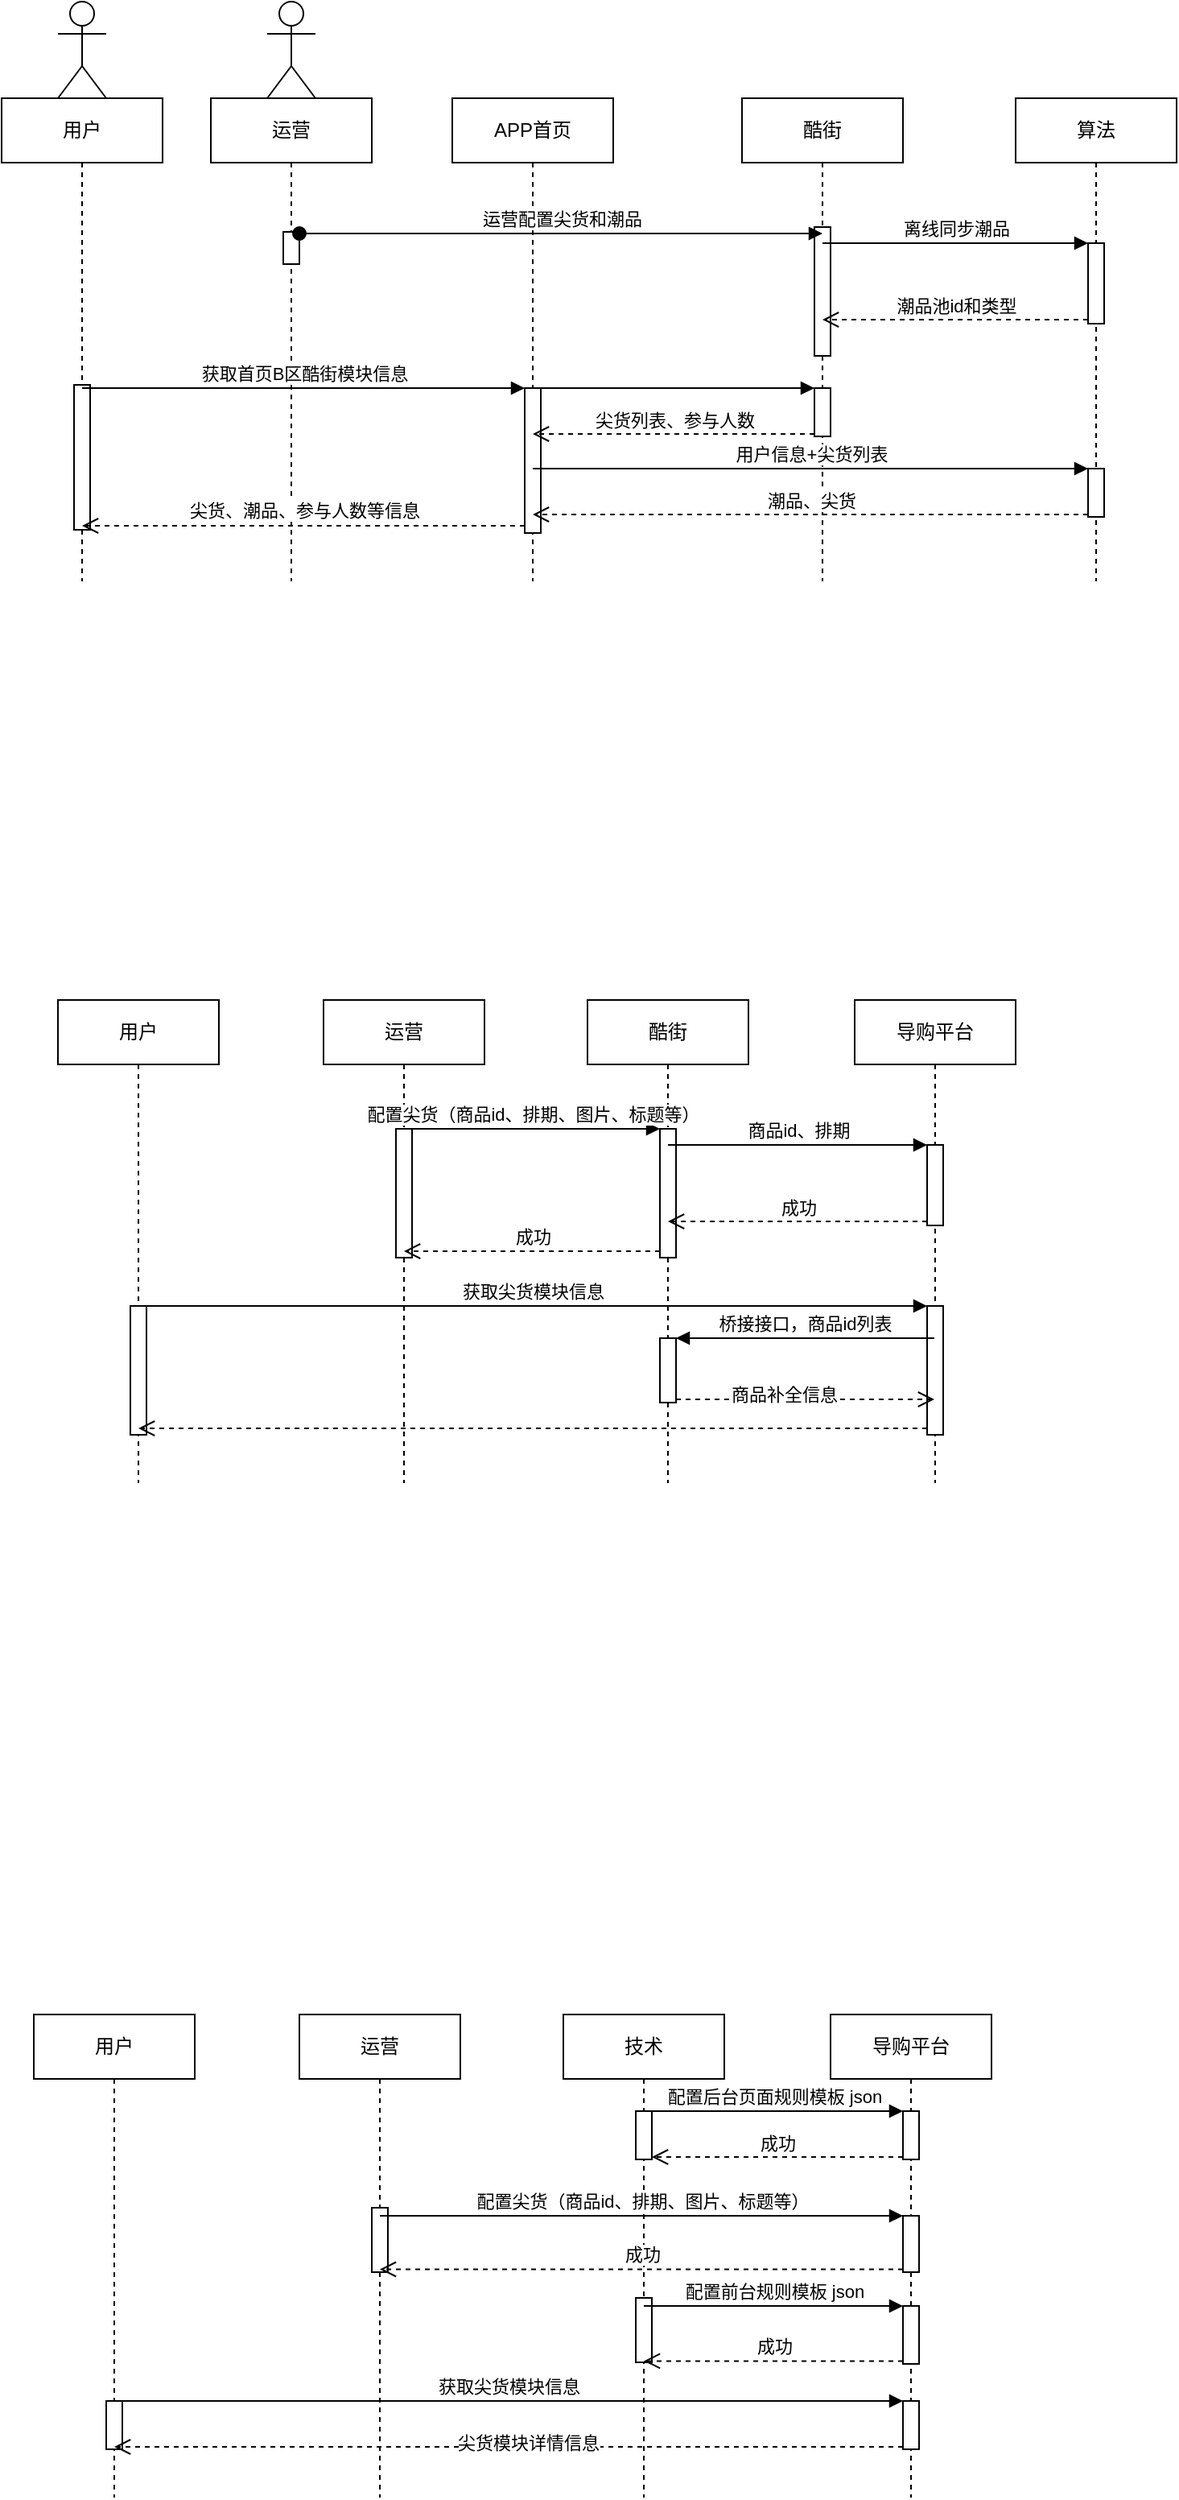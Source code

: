 <mxfile version="13.8.0" type="github">
  <diagram id="QOVXYuoIoY_WVLYoceCY" name="Page-1">
    <mxGraphModel dx="1186" dy="656" grid="1" gridSize="10" guides="1" tooltips="1" connect="1" arrows="1" fold="1" page="1" pageScale="1" pageWidth="827" pageHeight="1169" math="0" shadow="0">
      <root>
        <mxCell id="0" />
        <mxCell id="1" parent="0" />
        <mxCell id="zq_K0WyqGnizfT7ULBtf-1" value="用户" style="shape=umlLifeline;perimeter=lifelinePerimeter;whiteSpace=wrap;html=1;container=1;collapsible=0;recursiveResize=0;outlineConnect=0;" vertex="1" parent="1">
          <mxGeometry x="50" y="120" width="100" height="300" as="geometry" />
        </mxCell>
        <mxCell id="zq_K0WyqGnizfT7ULBtf-21" value="" style="html=1;points=[];perimeter=orthogonalPerimeter;" vertex="1" parent="zq_K0WyqGnizfT7ULBtf-1">
          <mxGeometry x="45" y="178" width="10" height="90" as="geometry" />
        </mxCell>
        <mxCell id="zq_K0WyqGnizfT7ULBtf-2" value="" style="shape=umlActor;verticalLabelPosition=bottom;verticalAlign=top;html=1;" vertex="1" parent="1">
          <mxGeometry x="85" y="60" width="30" height="60" as="geometry" />
        </mxCell>
        <mxCell id="zq_K0WyqGnizfT7ULBtf-3" value="APP首页" style="shape=umlLifeline;perimeter=lifelinePerimeter;whiteSpace=wrap;html=1;container=1;collapsible=0;recursiveResize=0;outlineConnect=0;" vertex="1" parent="1">
          <mxGeometry x="330" y="120" width="100" height="300" as="geometry" />
        </mxCell>
        <mxCell id="zq_K0WyqGnizfT7ULBtf-24" value="" style="html=1;points=[];perimeter=orthogonalPerimeter;" vertex="1" parent="zq_K0WyqGnizfT7ULBtf-3">
          <mxGeometry x="45" y="180" width="10" height="90" as="geometry" />
        </mxCell>
        <mxCell id="zq_K0WyqGnizfT7ULBtf-4" value="酷街" style="shape=umlLifeline;perimeter=lifelinePerimeter;whiteSpace=wrap;html=1;container=1;collapsible=0;recursiveResize=0;outlineConnect=0;" vertex="1" parent="1">
          <mxGeometry x="510" y="120" width="100" height="300" as="geometry" />
        </mxCell>
        <mxCell id="zq_K0WyqGnizfT7ULBtf-16" value="" style="html=1;points=[];perimeter=orthogonalPerimeter;" vertex="1" parent="zq_K0WyqGnizfT7ULBtf-4">
          <mxGeometry x="45" y="80" width="10" height="80" as="geometry" />
        </mxCell>
        <mxCell id="zq_K0WyqGnizfT7ULBtf-30" value="" style="html=1;points=[];perimeter=orthogonalPerimeter;" vertex="1" parent="zq_K0WyqGnizfT7ULBtf-4">
          <mxGeometry x="45" y="180" width="10" height="30" as="geometry" />
        </mxCell>
        <mxCell id="zq_K0WyqGnizfT7ULBtf-5" value="算法" style="shape=umlLifeline;perimeter=lifelinePerimeter;whiteSpace=wrap;html=1;container=1;collapsible=0;recursiveResize=0;outlineConnect=0;" vertex="1" parent="1">
          <mxGeometry x="680" y="120" width="100" height="300" as="geometry" />
        </mxCell>
        <mxCell id="zq_K0WyqGnizfT7ULBtf-18" value="" style="html=1;points=[];perimeter=orthogonalPerimeter;" vertex="1" parent="zq_K0WyqGnizfT7ULBtf-5">
          <mxGeometry x="45" y="90" width="10" height="50" as="geometry" />
        </mxCell>
        <mxCell id="zq_K0WyqGnizfT7ULBtf-34" value="" style="html=1;points=[];perimeter=orthogonalPerimeter;" vertex="1" parent="zq_K0WyqGnizfT7ULBtf-5">
          <mxGeometry x="45" y="230" width="10" height="30" as="geometry" />
        </mxCell>
        <mxCell id="zq_K0WyqGnizfT7ULBtf-11" value="运营" style="shape=umlLifeline;perimeter=lifelinePerimeter;whiteSpace=wrap;html=1;container=1;collapsible=0;recursiveResize=0;outlineConnect=0;" vertex="1" parent="1">
          <mxGeometry x="180" y="120" width="100" height="300" as="geometry" />
        </mxCell>
        <mxCell id="zq_K0WyqGnizfT7ULBtf-13" value="" style="html=1;points=[];perimeter=orthogonalPerimeter;" vertex="1" parent="zq_K0WyqGnizfT7ULBtf-11">
          <mxGeometry x="45" y="83" width="10" height="20" as="geometry" />
        </mxCell>
        <mxCell id="zq_K0WyqGnizfT7ULBtf-12" value="" style="shape=umlActor;verticalLabelPosition=bottom;verticalAlign=top;html=1;" vertex="1" parent="1">
          <mxGeometry x="215" y="60" width="30" height="60" as="geometry" />
        </mxCell>
        <mxCell id="zq_K0WyqGnizfT7ULBtf-17" value="运营配置尖货和潮品" style="html=1;verticalAlign=bottom;startArrow=oval;endArrow=block;startSize=8;exitX=1;exitY=0.05;exitDx=0;exitDy=0;exitPerimeter=0;" edge="1" parent="1" source="zq_K0WyqGnizfT7ULBtf-13">
          <mxGeometry relative="1" as="geometry">
            <mxPoint x="390" y="270" as="sourcePoint" />
            <mxPoint x="560" y="204" as="targetPoint" />
          </mxGeometry>
        </mxCell>
        <mxCell id="zq_K0WyqGnizfT7ULBtf-19" value="离线同步潮品" style="html=1;verticalAlign=bottom;endArrow=block;entryX=0;entryY=0;" edge="1" target="zq_K0WyqGnizfT7ULBtf-18" parent="1" source="zq_K0WyqGnizfT7ULBtf-4">
          <mxGeometry relative="1" as="geometry">
            <mxPoint x="660" y="200" as="sourcePoint" />
          </mxGeometry>
        </mxCell>
        <mxCell id="zq_K0WyqGnizfT7ULBtf-20" value="潮品池id和类型" style="html=1;verticalAlign=bottom;endArrow=open;dashed=1;endSize=8;exitX=0;exitY=0.95;" edge="1" source="zq_K0WyqGnizfT7ULBtf-18" parent="1" target="zq_K0WyqGnizfT7ULBtf-4">
          <mxGeometry relative="1" as="geometry">
            <mxPoint x="660" y="276" as="targetPoint" />
          </mxGeometry>
        </mxCell>
        <mxCell id="zq_K0WyqGnizfT7ULBtf-25" value="获取首页B区酷街模块信息" style="html=1;verticalAlign=bottom;endArrow=block;entryX=0;entryY=0;" edge="1" target="zq_K0WyqGnizfT7ULBtf-24" parent="1" source="zq_K0WyqGnizfT7ULBtf-1">
          <mxGeometry relative="1" as="geometry">
            <mxPoint x="305" y="300" as="sourcePoint" />
          </mxGeometry>
        </mxCell>
        <mxCell id="zq_K0WyqGnizfT7ULBtf-26" value="尖货、潮品、参与人数等信息" style="html=1;verticalAlign=bottom;endArrow=open;dashed=1;endSize=8;exitX=0;exitY=0.95;" edge="1" source="zq_K0WyqGnizfT7ULBtf-24" parent="1" target="zq_K0WyqGnizfT7ULBtf-1">
          <mxGeometry relative="1" as="geometry">
            <mxPoint x="305" y="376" as="targetPoint" />
          </mxGeometry>
        </mxCell>
        <mxCell id="zq_K0WyqGnizfT7ULBtf-31" value="" style="html=1;verticalAlign=bottom;endArrow=block;entryX=0;entryY=0;" edge="1" target="zq_K0WyqGnizfT7ULBtf-30" parent="1" source="zq_K0WyqGnizfT7ULBtf-3">
          <mxGeometry relative="1" as="geometry">
            <mxPoint x="485" y="300" as="sourcePoint" />
          </mxGeometry>
        </mxCell>
        <mxCell id="zq_K0WyqGnizfT7ULBtf-32" value="尖货列表、参与人数" style="html=1;verticalAlign=bottom;endArrow=open;dashed=1;endSize=8;exitX=0;exitY=0.95;" edge="1" source="zq_K0WyqGnizfT7ULBtf-30" parent="1" target="zq_K0WyqGnizfT7ULBtf-3">
          <mxGeometry relative="1" as="geometry">
            <mxPoint x="485" y="376" as="targetPoint" />
          </mxGeometry>
        </mxCell>
        <mxCell id="zq_K0WyqGnizfT7ULBtf-36" value="潮品、尖货" style="html=1;verticalAlign=bottom;endArrow=open;dashed=1;endSize=8;exitX=0;exitY=0.95;" edge="1" source="zq_K0WyqGnizfT7ULBtf-34" parent="1" target="zq_K0WyqGnizfT7ULBtf-3">
          <mxGeometry relative="1" as="geometry">
            <mxPoint x="655" y="348" as="targetPoint" />
          </mxGeometry>
        </mxCell>
        <mxCell id="zq_K0WyqGnizfT7ULBtf-35" value="用户信息+尖货列表" style="html=1;verticalAlign=bottom;endArrow=block;entryX=0;entryY=0;" edge="1" target="zq_K0WyqGnizfT7ULBtf-34" parent="1" source="zq_K0WyqGnizfT7ULBtf-3">
          <mxGeometry relative="1" as="geometry">
            <mxPoint x="655" y="310" as="sourcePoint" />
          </mxGeometry>
        </mxCell>
        <mxCell id="zq_K0WyqGnizfT7ULBtf-37" value="用户" style="shape=umlLifeline;perimeter=lifelinePerimeter;whiteSpace=wrap;html=1;container=1;collapsible=0;recursiveResize=0;outlineConnect=0;" vertex="1" parent="1">
          <mxGeometry x="85" y="680" width="100" height="300" as="geometry" />
        </mxCell>
        <mxCell id="zq_K0WyqGnizfT7ULBtf-50" value="" style="html=1;points=[];perimeter=orthogonalPerimeter;" vertex="1" parent="zq_K0WyqGnizfT7ULBtf-37">
          <mxGeometry x="45" y="190" width="10" height="80" as="geometry" />
        </mxCell>
        <mxCell id="zq_K0WyqGnizfT7ULBtf-38" value="运营" style="shape=umlLifeline;perimeter=lifelinePerimeter;whiteSpace=wrap;html=1;container=1;collapsible=0;recursiveResize=0;outlineConnect=0;" vertex="1" parent="1">
          <mxGeometry x="250" y="680" width="100" height="300" as="geometry" />
        </mxCell>
        <mxCell id="zq_K0WyqGnizfT7ULBtf-41" value="" style="html=1;points=[];perimeter=orthogonalPerimeter;" vertex="1" parent="zq_K0WyqGnizfT7ULBtf-38">
          <mxGeometry x="45" y="80" width="10" height="80" as="geometry" />
        </mxCell>
        <mxCell id="zq_K0WyqGnizfT7ULBtf-39" value="酷街" style="shape=umlLifeline;perimeter=lifelinePerimeter;whiteSpace=wrap;html=1;container=1;collapsible=0;recursiveResize=0;outlineConnect=0;" vertex="1" parent="1">
          <mxGeometry x="414" y="680" width="100" height="300" as="geometry" />
        </mxCell>
        <mxCell id="zq_K0WyqGnizfT7ULBtf-42" value="" style="html=1;points=[];perimeter=orthogonalPerimeter;" vertex="1" parent="zq_K0WyqGnizfT7ULBtf-39">
          <mxGeometry x="45" y="80" width="10" height="80" as="geometry" />
        </mxCell>
        <mxCell id="zq_K0WyqGnizfT7ULBtf-54" value="" style="html=1;points=[];perimeter=orthogonalPerimeter;" vertex="1" parent="zq_K0WyqGnizfT7ULBtf-39">
          <mxGeometry x="45" y="210" width="10" height="40" as="geometry" />
        </mxCell>
        <mxCell id="zq_K0WyqGnizfT7ULBtf-40" value="导购平台" style="shape=umlLifeline;perimeter=lifelinePerimeter;whiteSpace=wrap;html=1;container=1;collapsible=0;recursiveResize=0;outlineConnect=0;" vertex="1" parent="1">
          <mxGeometry x="580" y="680" width="100" height="300" as="geometry" />
        </mxCell>
        <mxCell id="zq_K0WyqGnizfT7ULBtf-47" value="" style="html=1;points=[];perimeter=orthogonalPerimeter;" vertex="1" parent="zq_K0WyqGnizfT7ULBtf-40">
          <mxGeometry x="45" y="90" width="10" height="50" as="geometry" />
        </mxCell>
        <mxCell id="zq_K0WyqGnizfT7ULBtf-51" value="" style="html=1;points=[];perimeter=orthogonalPerimeter;" vertex="1" parent="zq_K0WyqGnizfT7ULBtf-40">
          <mxGeometry x="45" y="190" width="10" height="80" as="geometry" />
        </mxCell>
        <mxCell id="zq_K0WyqGnizfT7ULBtf-43" value="配置尖货（商品id、排期、图片、标题等）" style="html=1;verticalAlign=bottom;endArrow=block;entryX=0;entryY=0;" edge="1" target="zq_K0WyqGnizfT7ULBtf-42" parent="1" source="zq_K0WyqGnizfT7ULBtf-38">
          <mxGeometry relative="1" as="geometry">
            <mxPoint x="389" y="760" as="sourcePoint" />
          </mxGeometry>
        </mxCell>
        <mxCell id="zq_K0WyqGnizfT7ULBtf-44" value="成功" style="html=1;verticalAlign=bottom;endArrow=open;dashed=1;endSize=8;exitX=0;exitY=0.95;" edge="1" source="zq_K0WyqGnizfT7ULBtf-42" parent="1" target="zq_K0WyqGnizfT7ULBtf-38">
          <mxGeometry relative="1" as="geometry">
            <mxPoint x="389" y="836" as="targetPoint" />
          </mxGeometry>
        </mxCell>
        <mxCell id="zq_K0WyqGnizfT7ULBtf-49" value="成功" style="html=1;verticalAlign=bottom;endArrow=open;dashed=1;endSize=8;exitX=0;exitY=0.95;" edge="1" source="zq_K0WyqGnizfT7ULBtf-47" parent="1" target="zq_K0WyqGnizfT7ULBtf-39">
          <mxGeometry relative="1" as="geometry">
            <mxPoint x="555" y="846" as="targetPoint" />
          </mxGeometry>
        </mxCell>
        <mxCell id="zq_K0WyqGnizfT7ULBtf-48" value="商品id、排期" style="html=1;verticalAlign=bottom;endArrow=block;entryX=0;entryY=0;" edge="1" target="zq_K0WyqGnizfT7ULBtf-47" parent="1" source="zq_K0WyqGnizfT7ULBtf-39">
          <mxGeometry relative="1" as="geometry">
            <mxPoint x="555" y="770" as="sourcePoint" />
          </mxGeometry>
        </mxCell>
        <mxCell id="zq_K0WyqGnizfT7ULBtf-56" value="" style="html=1;verticalAlign=bottom;endArrow=open;dashed=1;endSize=8;exitX=1;exitY=0.95;" edge="1" source="zq_K0WyqGnizfT7ULBtf-54" parent="1" target="zq_K0WyqGnizfT7ULBtf-40">
          <mxGeometry relative="1" as="geometry">
            <mxPoint x="529" y="937" as="targetPoint" />
          </mxGeometry>
        </mxCell>
        <mxCell id="zq_K0WyqGnizfT7ULBtf-57" value="商品补全信息" style="edgeLabel;html=1;align=center;verticalAlign=middle;resizable=0;points=[];" vertex="1" connectable="0" parent="zq_K0WyqGnizfT7ULBtf-56">
          <mxGeometry x="-0.165" y="3" relative="1" as="geometry">
            <mxPoint as="offset" />
          </mxGeometry>
        </mxCell>
        <mxCell id="zq_K0WyqGnizfT7ULBtf-55" value="桥接接口，商品id列表" style="html=1;verticalAlign=bottom;endArrow=block;entryX=1;entryY=0;" edge="1" target="zq_K0WyqGnizfT7ULBtf-54" parent="1" source="zq_K0WyqGnizfT7ULBtf-40">
          <mxGeometry relative="1" as="geometry">
            <mxPoint x="529" y="880" as="sourcePoint" />
          </mxGeometry>
        </mxCell>
        <mxCell id="zq_K0WyqGnizfT7ULBtf-52" value="获取尖货模块信息" style="html=1;verticalAlign=bottom;endArrow=block;entryX=0;entryY=0;" edge="1" target="zq_K0WyqGnizfT7ULBtf-51" parent="1" source="zq_K0WyqGnizfT7ULBtf-37">
          <mxGeometry relative="1" as="geometry">
            <mxPoint x="555" y="870" as="sourcePoint" />
          </mxGeometry>
        </mxCell>
        <mxCell id="zq_K0WyqGnizfT7ULBtf-53" value="" style="html=1;verticalAlign=bottom;endArrow=open;dashed=1;endSize=8;exitX=0;exitY=0.95;" edge="1" source="zq_K0WyqGnizfT7ULBtf-51" parent="1" target="zq_K0WyqGnizfT7ULBtf-37">
          <mxGeometry relative="1" as="geometry">
            <mxPoint x="555" y="946" as="targetPoint" />
          </mxGeometry>
        </mxCell>
        <mxCell id="zq_K0WyqGnizfT7ULBtf-58" value="用户" style="shape=umlLifeline;perimeter=lifelinePerimeter;whiteSpace=wrap;html=1;container=1;collapsible=0;recursiveResize=0;outlineConnect=0;" vertex="1" parent="1">
          <mxGeometry x="70" y="1310" width="100" height="300" as="geometry" />
        </mxCell>
        <mxCell id="zq_K0WyqGnizfT7ULBtf-59" value="" style="html=1;points=[];perimeter=orthogonalPerimeter;" vertex="1" parent="zq_K0WyqGnizfT7ULBtf-58">
          <mxGeometry x="45" y="240" width="10" height="30" as="geometry" />
        </mxCell>
        <mxCell id="zq_K0WyqGnizfT7ULBtf-60" value="运营" style="shape=umlLifeline;perimeter=lifelinePerimeter;whiteSpace=wrap;html=1;container=1;collapsible=0;recursiveResize=0;outlineConnect=0;" vertex="1" parent="1">
          <mxGeometry x="235" y="1310" width="100" height="300" as="geometry" />
        </mxCell>
        <mxCell id="zq_K0WyqGnizfT7ULBtf-61" value="" style="html=1;points=[];perimeter=orthogonalPerimeter;" vertex="1" parent="zq_K0WyqGnizfT7ULBtf-60">
          <mxGeometry x="45" y="120" width="10" height="40" as="geometry" />
        </mxCell>
        <mxCell id="zq_K0WyqGnizfT7ULBtf-62" value="技术" style="shape=umlLifeline;perimeter=lifelinePerimeter;whiteSpace=wrap;html=1;container=1;collapsible=0;recursiveResize=0;outlineConnect=0;" vertex="1" parent="1">
          <mxGeometry x="399" y="1310" width="100" height="300" as="geometry" />
        </mxCell>
        <mxCell id="zq_K0WyqGnizfT7ULBtf-63" value="" style="html=1;points=[];perimeter=orthogonalPerimeter;" vertex="1" parent="zq_K0WyqGnizfT7ULBtf-62">
          <mxGeometry x="45" y="60" width="10" height="30" as="geometry" />
        </mxCell>
        <mxCell id="zq_K0WyqGnizfT7ULBtf-83" value="" style="html=1;points=[];perimeter=orthogonalPerimeter;" vertex="1" parent="zq_K0WyqGnizfT7ULBtf-62">
          <mxGeometry x="45" y="176" width="10" height="40" as="geometry" />
        </mxCell>
        <mxCell id="zq_K0WyqGnizfT7ULBtf-65" value="导购平台" style="shape=umlLifeline;perimeter=lifelinePerimeter;whiteSpace=wrap;html=1;container=1;collapsible=0;recursiveResize=0;outlineConnect=0;" vertex="1" parent="1">
          <mxGeometry x="565" y="1310" width="100" height="300" as="geometry" />
        </mxCell>
        <mxCell id="zq_K0WyqGnizfT7ULBtf-66" value="" style="html=1;points=[];perimeter=orthogonalPerimeter;" vertex="1" parent="zq_K0WyqGnizfT7ULBtf-65">
          <mxGeometry x="45" y="125" width="10" height="35" as="geometry" />
        </mxCell>
        <mxCell id="zq_K0WyqGnizfT7ULBtf-67" value="" style="html=1;points=[];perimeter=orthogonalPerimeter;" vertex="1" parent="zq_K0WyqGnizfT7ULBtf-65">
          <mxGeometry x="45" y="240" width="10" height="30" as="geometry" />
        </mxCell>
        <mxCell id="zq_K0WyqGnizfT7ULBtf-77" value="" style="html=1;points=[];perimeter=orthogonalPerimeter;" vertex="1" parent="zq_K0WyqGnizfT7ULBtf-65">
          <mxGeometry x="45" y="60" width="10" height="30" as="geometry" />
        </mxCell>
        <mxCell id="zq_K0WyqGnizfT7ULBtf-80" value="" style="html=1;points=[];perimeter=orthogonalPerimeter;" vertex="1" parent="zq_K0WyqGnizfT7ULBtf-65">
          <mxGeometry x="45" y="181" width="10" height="36" as="geometry" />
        </mxCell>
        <mxCell id="zq_K0WyqGnizfT7ULBtf-70" value="成功" style="html=1;verticalAlign=bottom;endArrow=open;dashed=1;endSize=8;exitX=0;exitY=0.95;" edge="1" parent="1" source="zq_K0WyqGnizfT7ULBtf-66" target="zq_K0WyqGnizfT7ULBtf-60">
          <mxGeometry relative="1" as="geometry">
            <mxPoint x="540" y="1476" as="targetPoint" />
          </mxGeometry>
        </mxCell>
        <mxCell id="zq_K0WyqGnizfT7ULBtf-71" value="配置尖货（商品id、排期、图片、标题等）" style="html=1;verticalAlign=bottom;endArrow=block;entryX=0;entryY=0;" edge="1" parent="1" source="zq_K0WyqGnizfT7ULBtf-60" target="zq_K0WyqGnizfT7ULBtf-66">
          <mxGeometry relative="1" as="geometry">
            <mxPoint x="540" y="1400" as="sourcePoint" />
          </mxGeometry>
        </mxCell>
        <mxCell id="zq_K0WyqGnizfT7ULBtf-75" value="获取尖货模块信息" style="html=1;verticalAlign=bottom;endArrow=block;entryX=0;entryY=0;" edge="1" parent="1" source="zq_K0WyqGnizfT7ULBtf-58" target="zq_K0WyqGnizfT7ULBtf-67">
          <mxGeometry relative="1" as="geometry">
            <mxPoint x="540" y="1500" as="sourcePoint" />
          </mxGeometry>
        </mxCell>
        <mxCell id="zq_K0WyqGnizfT7ULBtf-76" value="" style="html=1;verticalAlign=bottom;endArrow=open;dashed=1;endSize=8;exitX=0;exitY=0.95;" edge="1" parent="1" source="zq_K0WyqGnizfT7ULBtf-67" target="zq_K0WyqGnizfT7ULBtf-58">
          <mxGeometry relative="1" as="geometry">
            <mxPoint x="540" y="1576" as="targetPoint" />
          </mxGeometry>
        </mxCell>
        <mxCell id="zq_K0WyqGnizfT7ULBtf-84" value="尖货模块详情信息" style="edgeLabel;html=1;align=center;verticalAlign=middle;resizable=0;points=[];" vertex="1" connectable="0" parent="zq_K0WyqGnizfT7ULBtf-76">
          <mxGeometry x="-0.05" y="-3" relative="1" as="geometry">
            <mxPoint as="offset" />
          </mxGeometry>
        </mxCell>
        <mxCell id="zq_K0WyqGnizfT7ULBtf-79" value="成功" style="html=1;verticalAlign=bottom;endArrow=open;dashed=1;endSize=8;exitX=0;exitY=0.95;" edge="1" source="zq_K0WyqGnizfT7ULBtf-77" parent="1" target="zq_K0WyqGnizfT7ULBtf-63">
          <mxGeometry relative="1" as="geometry">
            <mxPoint x="540" y="1446" as="targetPoint" />
          </mxGeometry>
        </mxCell>
        <mxCell id="zq_K0WyqGnizfT7ULBtf-78" value="配置后台页面规则模板 json" style="html=1;verticalAlign=bottom;endArrow=block;entryX=0;entryY=0;" edge="1" target="zq_K0WyqGnizfT7ULBtf-77" parent="1" source="zq_K0WyqGnizfT7ULBtf-62">
          <mxGeometry relative="1" as="geometry">
            <mxPoint x="540" y="1370" as="sourcePoint" />
          </mxGeometry>
        </mxCell>
        <mxCell id="zq_K0WyqGnizfT7ULBtf-81" value="配置前台规则模板 json" style="html=1;verticalAlign=bottom;endArrow=block;entryX=0;entryY=0;" edge="1" target="zq_K0WyqGnizfT7ULBtf-80" parent="1" source="zq_K0WyqGnizfT7ULBtf-62">
          <mxGeometry relative="1" as="geometry">
            <mxPoint x="540" y="1480" as="sourcePoint" />
          </mxGeometry>
        </mxCell>
        <mxCell id="zq_K0WyqGnizfT7ULBtf-82" value="成功" style="html=1;verticalAlign=bottom;endArrow=open;dashed=1;endSize=8;exitX=0;exitY=0.95;" edge="1" source="zq_K0WyqGnizfT7ULBtf-80" parent="1" target="zq_K0WyqGnizfT7ULBtf-62">
          <mxGeometry relative="1" as="geometry">
            <mxPoint x="550" y="1518" as="targetPoint" />
          </mxGeometry>
        </mxCell>
      </root>
    </mxGraphModel>
  </diagram>
</mxfile>
